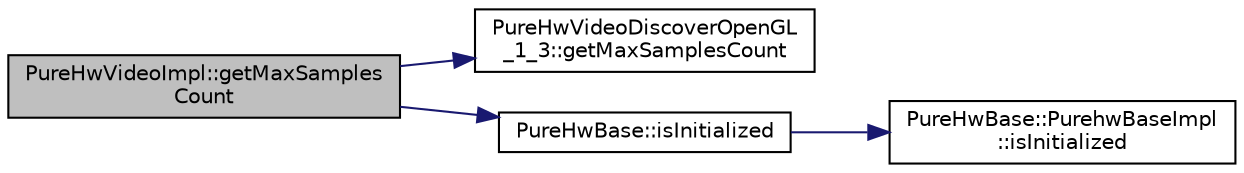 digraph "PureHwVideoImpl::getMaxSamplesCount"
{
 // LATEX_PDF_SIZE
  edge [fontname="Helvetica",fontsize="10",labelfontname="Helvetica",labelfontsize="10"];
  node [fontname="Helvetica",fontsize="10",shape=record];
  rankdir="LR";
  Node1 [label="PureHwVideoImpl::getMaxSamples\lCount",height=0.2,width=0.4,color="black", fillcolor="grey75", style="filled", fontcolor="black",tooltip="Gets the maximum FSAA level."];
  Node1 -> Node2 [color="midnightblue",fontsize="10",style="solid",fontname="Helvetica"];
  Node2 [label="PureHwVideoDiscoverOpenGL\l_1_3::getMaxSamplesCount",height=0.2,width=0.4,color="black", fillcolor="white", style="filled",URL="$class_pure_hw_video_discover_open_g_l__1__3.html#a40a57516a865a168878efc5d22dce8d8",tooltip="Gets the maximum FSAA level."];
  Node1 -> Node3 [color="midnightblue",fontsize="10",style="solid",fontname="Helvetica"];
  Node3 [label="PureHwBase::isInitialized",height=0.2,width=0.4,color="black", fillcolor="white", style="filled",URL="$class_pure_hw_base.html#a9b43b708c80cc54e9b14328f7ec8f783",tooltip="Returns whether the instance is successfully initialized."];
  Node3 -> Node4 [color="midnightblue",fontsize="10",style="solid",fontname="Helvetica"];
  Node4 [label="PureHwBase::PurehwBaseImpl\l::isInitialized",height=0.2,width=0.4,color="black", fillcolor="white", style="filled",URL="$class_pure_hw_base_1_1_purehw_base_impl.html#a4bc9a5eb138fb0708fbaaa8b09ffc52a",tooltip="Returns whether the instance is successfully initialized."];
}
